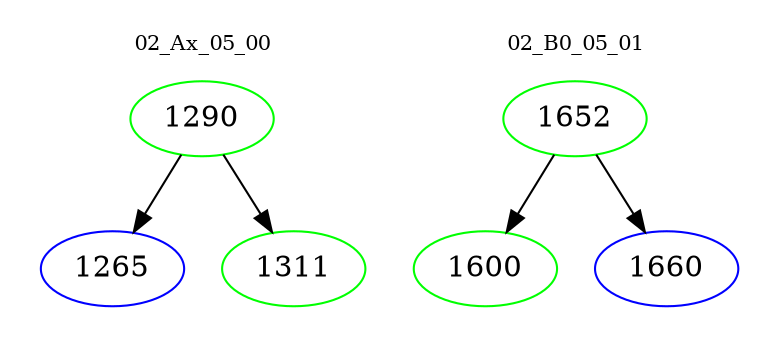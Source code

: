 digraph{
subgraph cluster_0 {
color = white
label = "02_Ax_05_00";
fontsize=10;
T0_1290 [label="1290", color="green"]
T0_1290 -> T0_1265 [color="black"]
T0_1265 [label="1265", color="blue"]
T0_1290 -> T0_1311 [color="black"]
T0_1311 [label="1311", color="green"]
}
subgraph cluster_1 {
color = white
label = "02_B0_05_01";
fontsize=10;
T1_1652 [label="1652", color="green"]
T1_1652 -> T1_1600 [color="black"]
T1_1600 [label="1600", color="green"]
T1_1652 -> T1_1660 [color="black"]
T1_1660 [label="1660", color="blue"]
}
}
